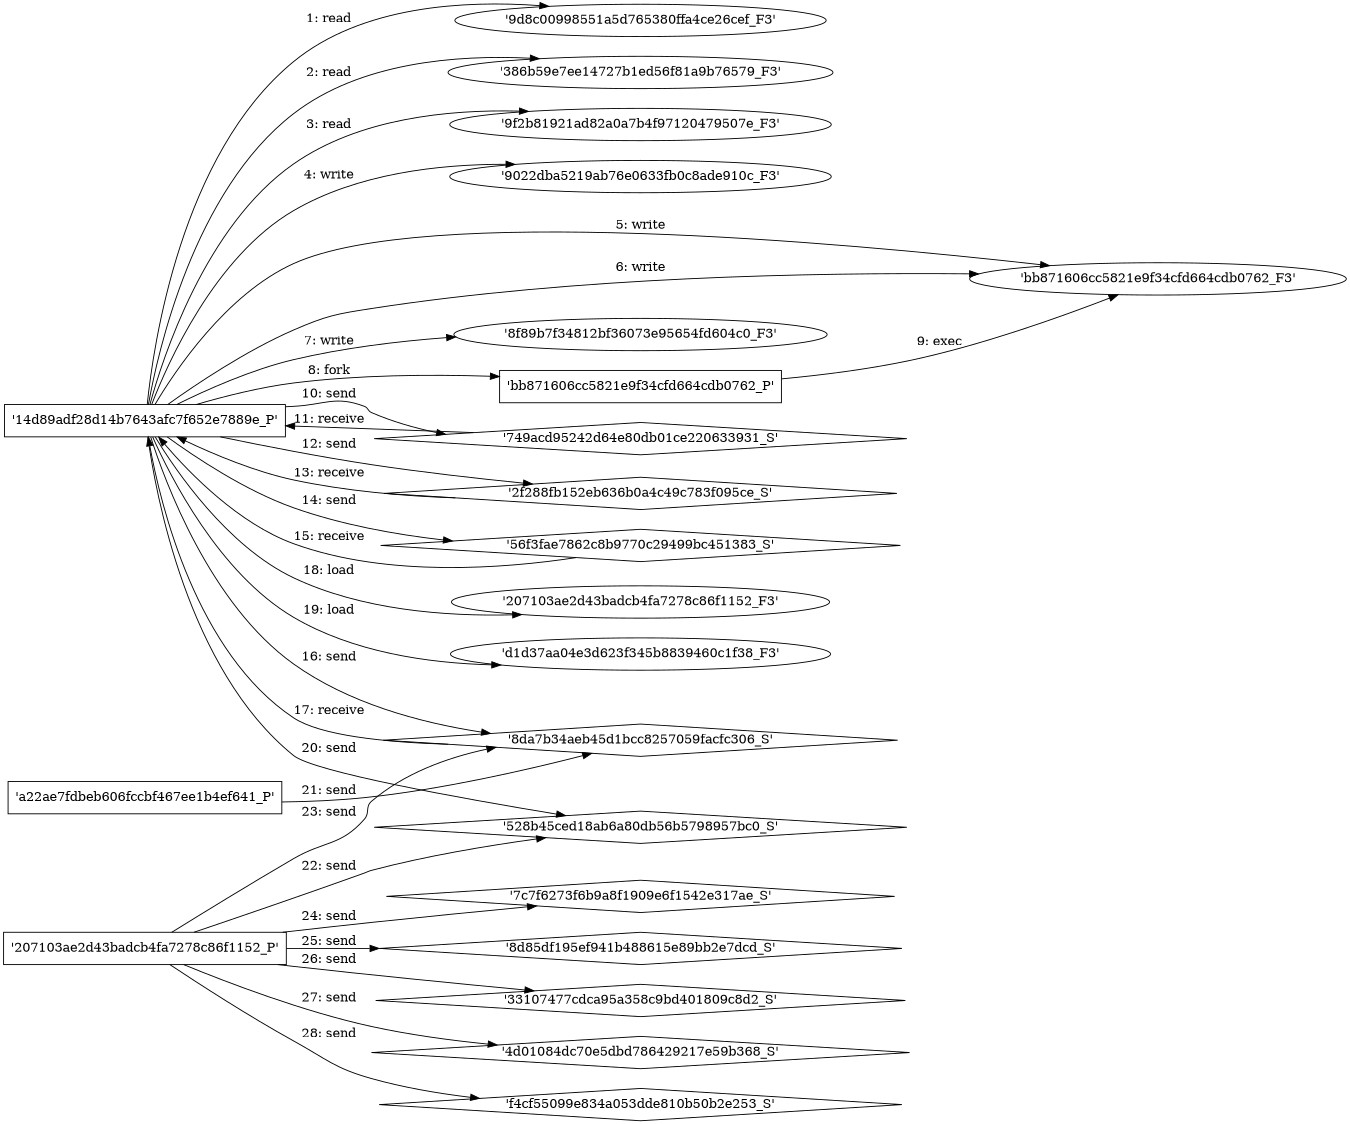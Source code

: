 digraph "D:\Learning\Paper\apt\基于CTI的攻击预警\Dataset\攻击图\ASGfromALLCTI\Quarian Reversing the C&C Protocol.dot" {
rankdir="LR"
size="9"
fixedsize="false"
splines="true"
nodesep=0.3
ranksep=0
fontsize=10
overlap="scalexy"
engine= "neato"
	"'9d8c00998551a5d765380ffa4ce26cef_F3'" [node_type=file shape=ellipse]
	"'14d89adf28d14b7643afc7f652e7889e_P'" [node_type=Process shape=box]
	"'14d89adf28d14b7643afc7f652e7889e_P'" -> "'9d8c00998551a5d765380ffa4ce26cef_F3'" [label="1: read"]
	"'386b59e7ee14727b1ed56f81a9b76579_F3'" [node_type=file shape=ellipse]
	"'14d89adf28d14b7643afc7f652e7889e_P'" [node_type=Process shape=box]
	"'14d89adf28d14b7643afc7f652e7889e_P'" -> "'386b59e7ee14727b1ed56f81a9b76579_F3'" [label="2: read"]
	"'9f2b81921ad82a0a7b4f97120479507e_F3'" [node_type=file shape=ellipse]
	"'14d89adf28d14b7643afc7f652e7889e_P'" [node_type=Process shape=box]
	"'14d89adf28d14b7643afc7f652e7889e_P'" -> "'9f2b81921ad82a0a7b4f97120479507e_F3'" [label="3: read"]
	"'9022dba5219ab76e0633fb0c8ade910c_F3'" [node_type=file shape=ellipse]
	"'14d89adf28d14b7643afc7f652e7889e_P'" [node_type=Process shape=box]
	"'14d89adf28d14b7643afc7f652e7889e_P'" -> "'9022dba5219ab76e0633fb0c8ade910c_F3'" [label="4: write"]
	"'bb871606cc5821e9f34cfd664cdb0762_F3'" [node_type=file shape=ellipse]
	"'14d89adf28d14b7643afc7f652e7889e_P'" [node_type=Process shape=box]
	"'14d89adf28d14b7643afc7f652e7889e_P'" -> "'bb871606cc5821e9f34cfd664cdb0762_F3'" [label="5: write"]
	"'bb871606cc5821e9f34cfd664cdb0762_F3'" [node_type=file shape=ellipse]
	"'14d89adf28d14b7643afc7f652e7889e_P'" [node_type=Process shape=box]
	"'14d89adf28d14b7643afc7f652e7889e_P'" -> "'bb871606cc5821e9f34cfd664cdb0762_F3'" [label="6: write"]
	"'8f89b7f34812bf36073e95654fd604c0_F3'" [node_type=file shape=ellipse]
	"'14d89adf28d14b7643afc7f652e7889e_P'" [node_type=Process shape=box]
	"'14d89adf28d14b7643afc7f652e7889e_P'" -> "'8f89b7f34812bf36073e95654fd604c0_F3'" [label="7: write"]
	"'14d89adf28d14b7643afc7f652e7889e_P'" [node_type=Process shape=box]
	"'bb871606cc5821e9f34cfd664cdb0762_P'" [node_type=Process shape=box]
	"'14d89adf28d14b7643afc7f652e7889e_P'" -> "'bb871606cc5821e9f34cfd664cdb0762_P'" [label="8: fork"]
	"'bb871606cc5821e9f34cfd664cdb0762_P'" [node_type=Process shape=box]
	"'bb871606cc5821e9f34cfd664cdb0762_F3'" [node_type=File shape=ellipse]
	"'bb871606cc5821e9f34cfd664cdb0762_P'" -> "'bb871606cc5821e9f34cfd664cdb0762_F3'" [label="9: exec"]
	"'749acd95242d64e80db01ce220633931_S'" [node_type=Socket shape=diamond]
	"'14d89adf28d14b7643afc7f652e7889e_P'" [node_type=Process shape=box]
	"'14d89adf28d14b7643afc7f652e7889e_P'" -> "'749acd95242d64e80db01ce220633931_S'" [label="10: send"]
	"'749acd95242d64e80db01ce220633931_S'" -> "'14d89adf28d14b7643afc7f652e7889e_P'" [label="11: receive"]
	"'2f288fb152eb636b0a4c49c783f095ce_S'" [node_type=Socket shape=diamond]
	"'14d89adf28d14b7643afc7f652e7889e_P'" [node_type=Process shape=box]
	"'14d89adf28d14b7643afc7f652e7889e_P'" -> "'2f288fb152eb636b0a4c49c783f095ce_S'" [label="12: send"]
	"'2f288fb152eb636b0a4c49c783f095ce_S'" -> "'14d89adf28d14b7643afc7f652e7889e_P'" [label="13: receive"]
	"'56f3fae7862c8b9770c29499bc451383_S'" [node_type=Socket shape=diamond]
	"'14d89adf28d14b7643afc7f652e7889e_P'" [node_type=Process shape=box]
	"'14d89adf28d14b7643afc7f652e7889e_P'" -> "'56f3fae7862c8b9770c29499bc451383_S'" [label="14: send"]
	"'56f3fae7862c8b9770c29499bc451383_S'" -> "'14d89adf28d14b7643afc7f652e7889e_P'" [label="15: receive"]
	"'8da7b34aeb45d1bcc8257059facfc306_S'" [node_type=Socket shape=diamond]
	"'14d89adf28d14b7643afc7f652e7889e_P'" [node_type=Process shape=box]
	"'14d89adf28d14b7643afc7f652e7889e_P'" -> "'8da7b34aeb45d1bcc8257059facfc306_S'" [label="16: send"]
	"'8da7b34aeb45d1bcc8257059facfc306_S'" -> "'14d89adf28d14b7643afc7f652e7889e_P'" [label="17: receive"]
	"'207103ae2d43badcb4fa7278c86f1152_F3'" [node_type=file shape=ellipse]
	"'14d89adf28d14b7643afc7f652e7889e_P'" [node_type=Process shape=box]
	"'14d89adf28d14b7643afc7f652e7889e_P'" -> "'207103ae2d43badcb4fa7278c86f1152_F3'" [label="18: load"]
	"'d1d37aa04e3d623f345b8839460c1f38_F3'" [node_type=file shape=ellipse]
	"'14d89adf28d14b7643afc7f652e7889e_P'" [node_type=Process shape=box]
	"'14d89adf28d14b7643afc7f652e7889e_P'" -> "'d1d37aa04e3d623f345b8839460c1f38_F3'" [label="19: load"]
	"'528b45ced18ab6a80db56b5798957bc0_S'" [node_type=Socket shape=diamond]
	"'14d89adf28d14b7643afc7f652e7889e_P'" [node_type=Process shape=box]
	"'14d89adf28d14b7643afc7f652e7889e_P'" -> "'528b45ced18ab6a80db56b5798957bc0_S'" [label="20: send"]
	"'8da7b34aeb45d1bcc8257059facfc306_S'" [node_type=Socket shape=diamond]
	"'a22ae7fdbeb606fccbf467ee1b4ef641_P'" [node_type=Process shape=box]
	"'a22ae7fdbeb606fccbf467ee1b4ef641_P'" -> "'8da7b34aeb45d1bcc8257059facfc306_S'" [label="21: send"]
	"'528b45ced18ab6a80db56b5798957bc0_S'" [node_type=Socket shape=diamond]
	"'207103ae2d43badcb4fa7278c86f1152_P'" [node_type=Process shape=box]
	"'207103ae2d43badcb4fa7278c86f1152_P'" -> "'528b45ced18ab6a80db56b5798957bc0_S'" [label="22: send"]
	"'8da7b34aeb45d1bcc8257059facfc306_S'" [node_type=Socket shape=diamond]
	"'207103ae2d43badcb4fa7278c86f1152_P'" [node_type=Process shape=box]
	"'207103ae2d43badcb4fa7278c86f1152_P'" -> "'8da7b34aeb45d1bcc8257059facfc306_S'" [label="23: send"]
	"'7c7f6273f6b9a8f1909e6f1542e317ae_S'" [node_type=Socket shape=diamond]
	"'207103ae2d43badcb4fa7278c86f1152_P'" [node_type=Process shape=box]
	"'207103ae2d43badcb4fa7278c86f1152_P'" -> "'7c7f6273f6b9a8f1909e6f1542e317ae_S'" [label="24: send"]
	"'8d85df195ef941b488615e89bb2e7dcd_S'" [node_type=Socket shape=diamond]
	"'207103ae2d43badcb4fa7278c86f1152_P'" [node_type=Process shape=box]
	"'207103ae2d43badcb4fa7278c86f1152_P'" -> "'8d85df195ef941b488615e89bb2e7dcd_S'" [label="25: send"]
	"'33107477cdca95a358c9bd401809c8d2_S'" [node_type=Socket shape=diamond]
	"'207103ae2d43badcb4fa7278c86f1152_P'" [node_type=Process shape=box]
	"'207103ae2d43badcb4fa7278c86f1152_P'" -> "'33107477cdca95a358c9bd401809c8d2_S'" [label="26: send"]
	"'4d01084dc70e5dbd786429217e59b368_S'" [node_type=Socket shape=diamond]
	"'207103ae2d43badcb4fa7278c86f1152_P'" [node_type=Process shape=box]
	"'207103ae2d43badcb4fa7278c86f1152_P'" -> "'4d01084dc70e5dbd786429217e59b368_S'" [label="27: send"]
	"'f4cf55099e834a053dde810b50b2e253_S'" [node_type=Socket shape=diamond]
	"'207103ae2d43badcb4fa7278c86f1152_P'" [node_type=Process shape=box]
	"'207103ae2d43badcb4fa7278c86f1152_P'" -> "'f4cf55099e834a053dde810b50b2e253_S'" [label="28: send"]
}
